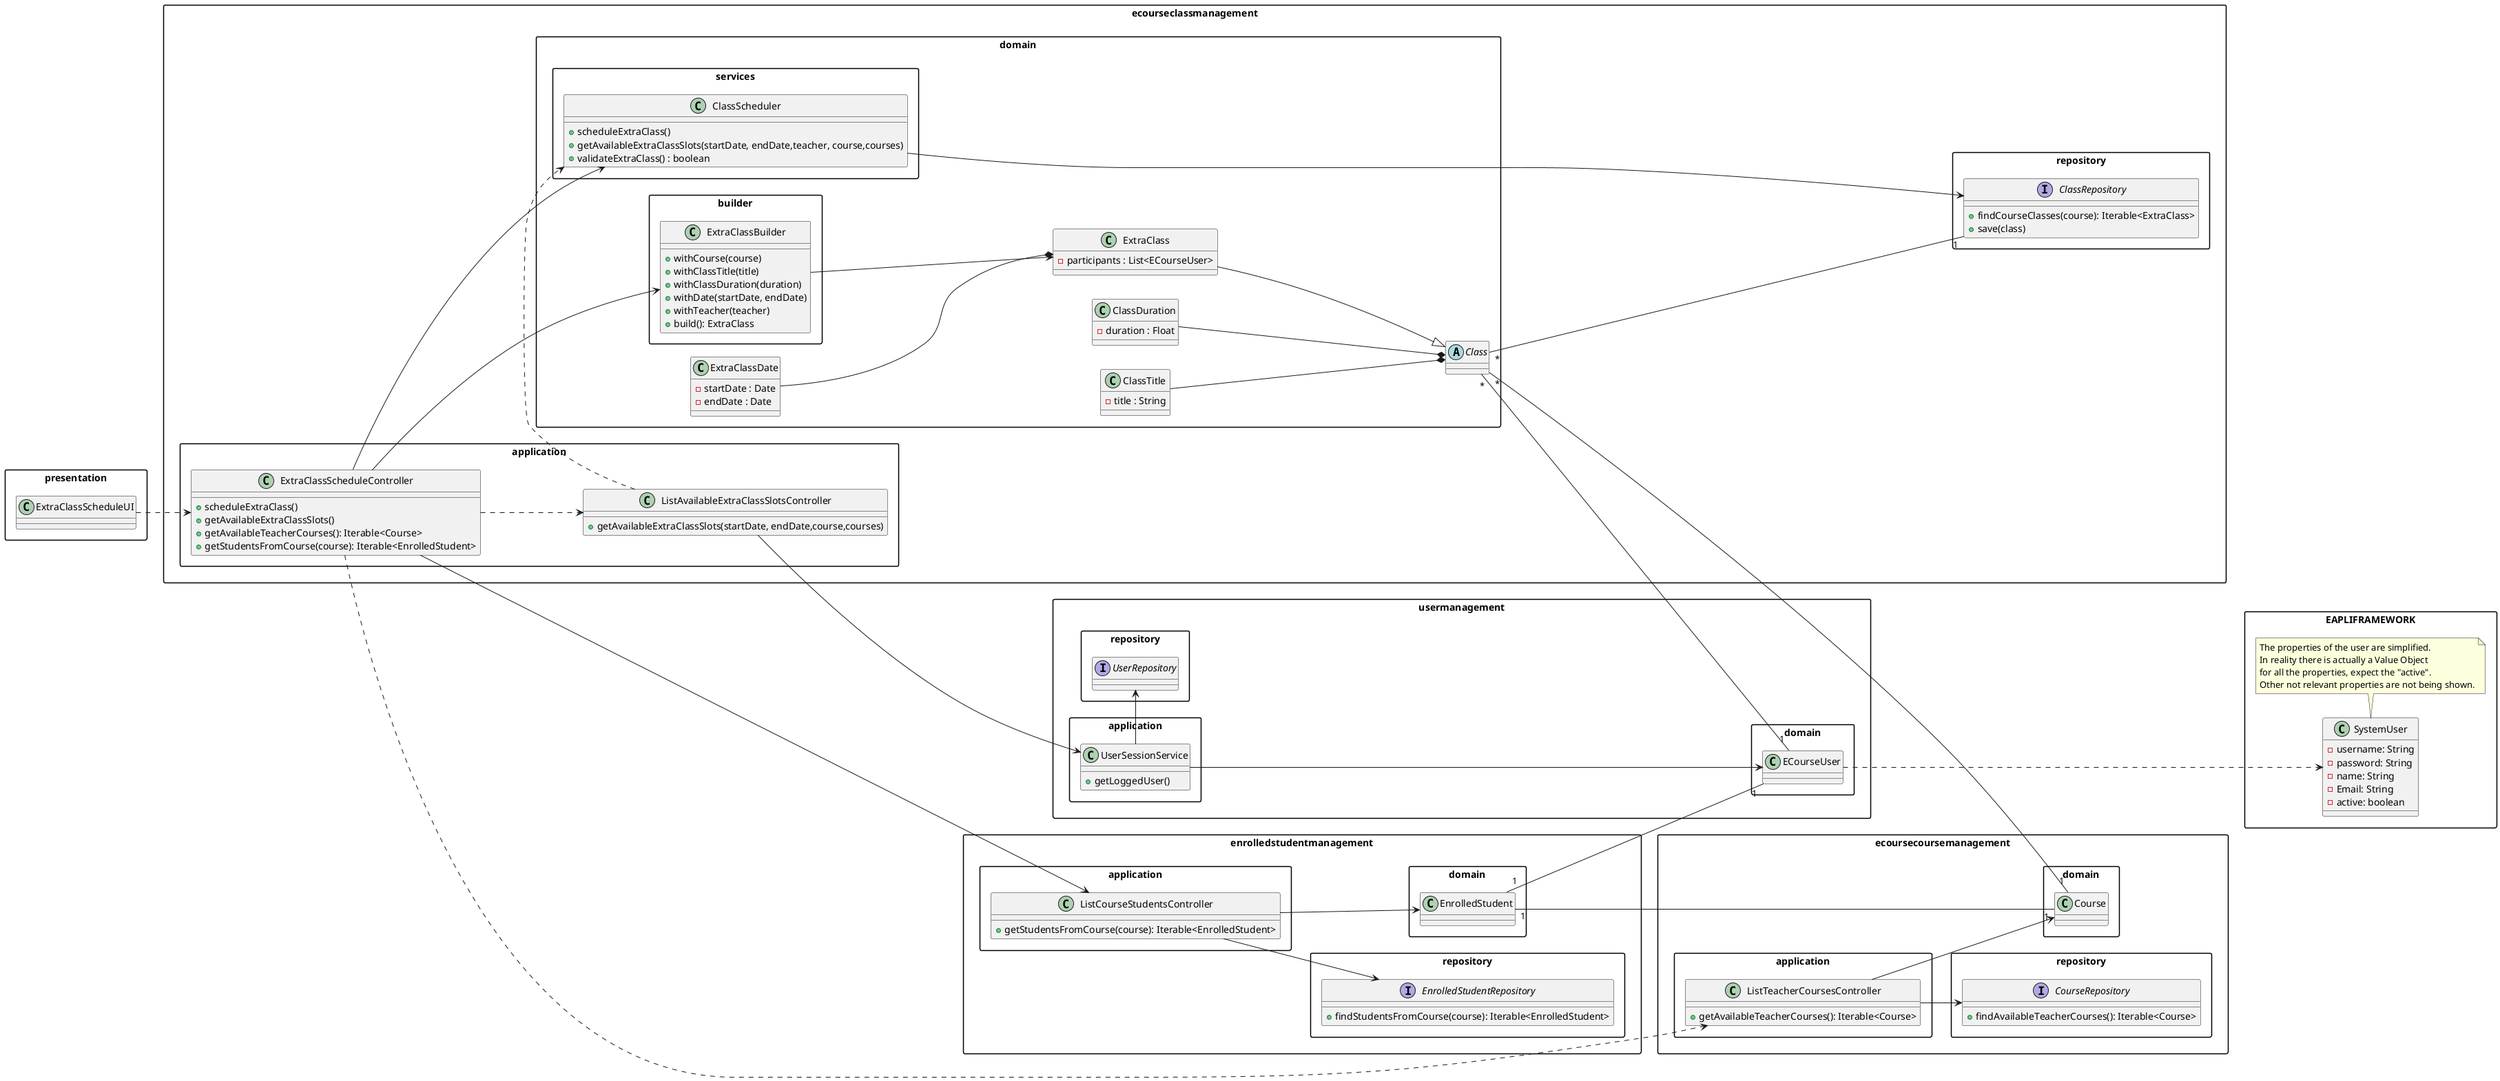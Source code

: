 @startuml

skinparam packageStyle rect
skinparam defaultFontName FG Virgil
skinparam shadowing false

left to right direction

package presentation {
    class ExtraClassScheduleUI {
    }
}

package ecourseclassmanagement {

    package application{

        class ListAvailableExtraClassSlotsController {
            +getAvailableExtraClassSlots(startDate, endDate,course,courses)
        }

        class ExtraClassScheduleController {
               +scheduleExtraClass()
               +getAvailableExtraClassSlots()
               +getAvailableTeacherCourses(): Iterable<Course>
               +getStudentsFromCourse(course): Iterable<EnrolledStudent>
        }


    }

     package repository {
            interface ClassRepository {
                +findCourseClasses(course): Iterable<ExtraClass>
                +save(class)
            }
     }

    package domain {

        package builder{

            class ExtraClassBuilder {
                    +withCourse(course)
                    +withClassTitle(title)
                    +withClassDuration(duration)
                    +withDate(startDate, endDate)
                    +withTeacher(teacher)
                    +build(): ExtraClass
            }
        }


        abstract Class {

        }

        class ClassDuration {
            - duration : Float
        }

        class ClassTitle {
            - title : String
        }

        class ExtraClass {
            - participants : List<ECourseUser>
        }

        class ExtraClassDate {
            - startDate : Date
            - endDate : Date
        }

        package services {

            class ClassScheduler {
                +scheduleExtraClass()
                +getAvailableExtraClassSlots(startDate, endDate,teacher, course,courses)
                +validateExtraClass() : boolean
            }
        }
    }
}

package ecoursecoursemanagement {

    package repository {
        interface CourseRepository {
            +findAvailableTeacherCourses(): Iterable<Course>
        }
    }

    package domain {

        class Course {
        }

    }

    package application {
        class ListTeacherCoursesController {
            +getAvailableTeacherCourses(): Iterable<Course>
        }
    }

}

package enrolledstudentmanagement {

    package repository {
        interface EnrolledStudentRepository {
            +findStudentsFromCourse(course): Iterable<EnrolledStudent>
        }
    }

    package domain {

        class EnrolledStudent {
        }

    }

    package application {
        class ListCourseStudentsController {
            +getStudentsFromCourse(course): Iterable<EnrolledStudent>
        }
    }

}


package usermanagement {
    package repository {
        interface UserRepository {
        }
    }

    package application {
        class UserSessionService {
        + getLoggedUser()
        }
    }

    package domain {
        class ECourseUser {
        }
    }
}

package EAPLIFRAMEWORK {
class SystemUser {
- username: String
- password: String
- name: String
- Email: String
- active: boolean
}

note bottom of SystemUser
  The properties of the user are simplified.
  In reality there is actually a Value Object
  for all the properties, expect the "active".
  Other not relevant properties are not being shown.
end note

ClassTitle --* Class
ClassDuration --* Class

ExtraClassDate ---* ExtraClass

ExtraClassScheduleUI ..> ExtraClassScheduleController
ExtraClassScheduleController ...> ListTeacherCoursesController
ExtraClassScheduleController ...> ListAvailableExtraClassSlotsController
ExtraClassScheduleController -> ExtraClassBuilder
ExtraClassScheduleController -> ClassScheduler
ExtraClassScheduleController ---> ListCourseStudentsController

ListAvailableExtraClassSlotsController -> UserSessionService
UserSessionService -> UserRepository
UserSessionService ---> ECourseUser
ECourseUser ...> SystemUser

ListAvailableExtraClassSlotsController .> ClassScheduler

ListTeacherCoursesController --> CourseRepository
ListTeacherCoursesController --> Course

ListCourseStudentsController --> EnrolledStudentRepository
ListCourseStudentsController --> EnrolledStudent

ExtraClassBuilder ---> ExtraClass

ExtraClass --|> Class

ClassScheduler --> ClassRepository

Class "*" --- "1" ClassRepository
Class "*" --- "1" Course
Class "*" -- "1" ECourseUser

EnrolledStudent "1" -- "1" ECourseUser
EnrolledStudent "1" -- "1" Course


@enduml
